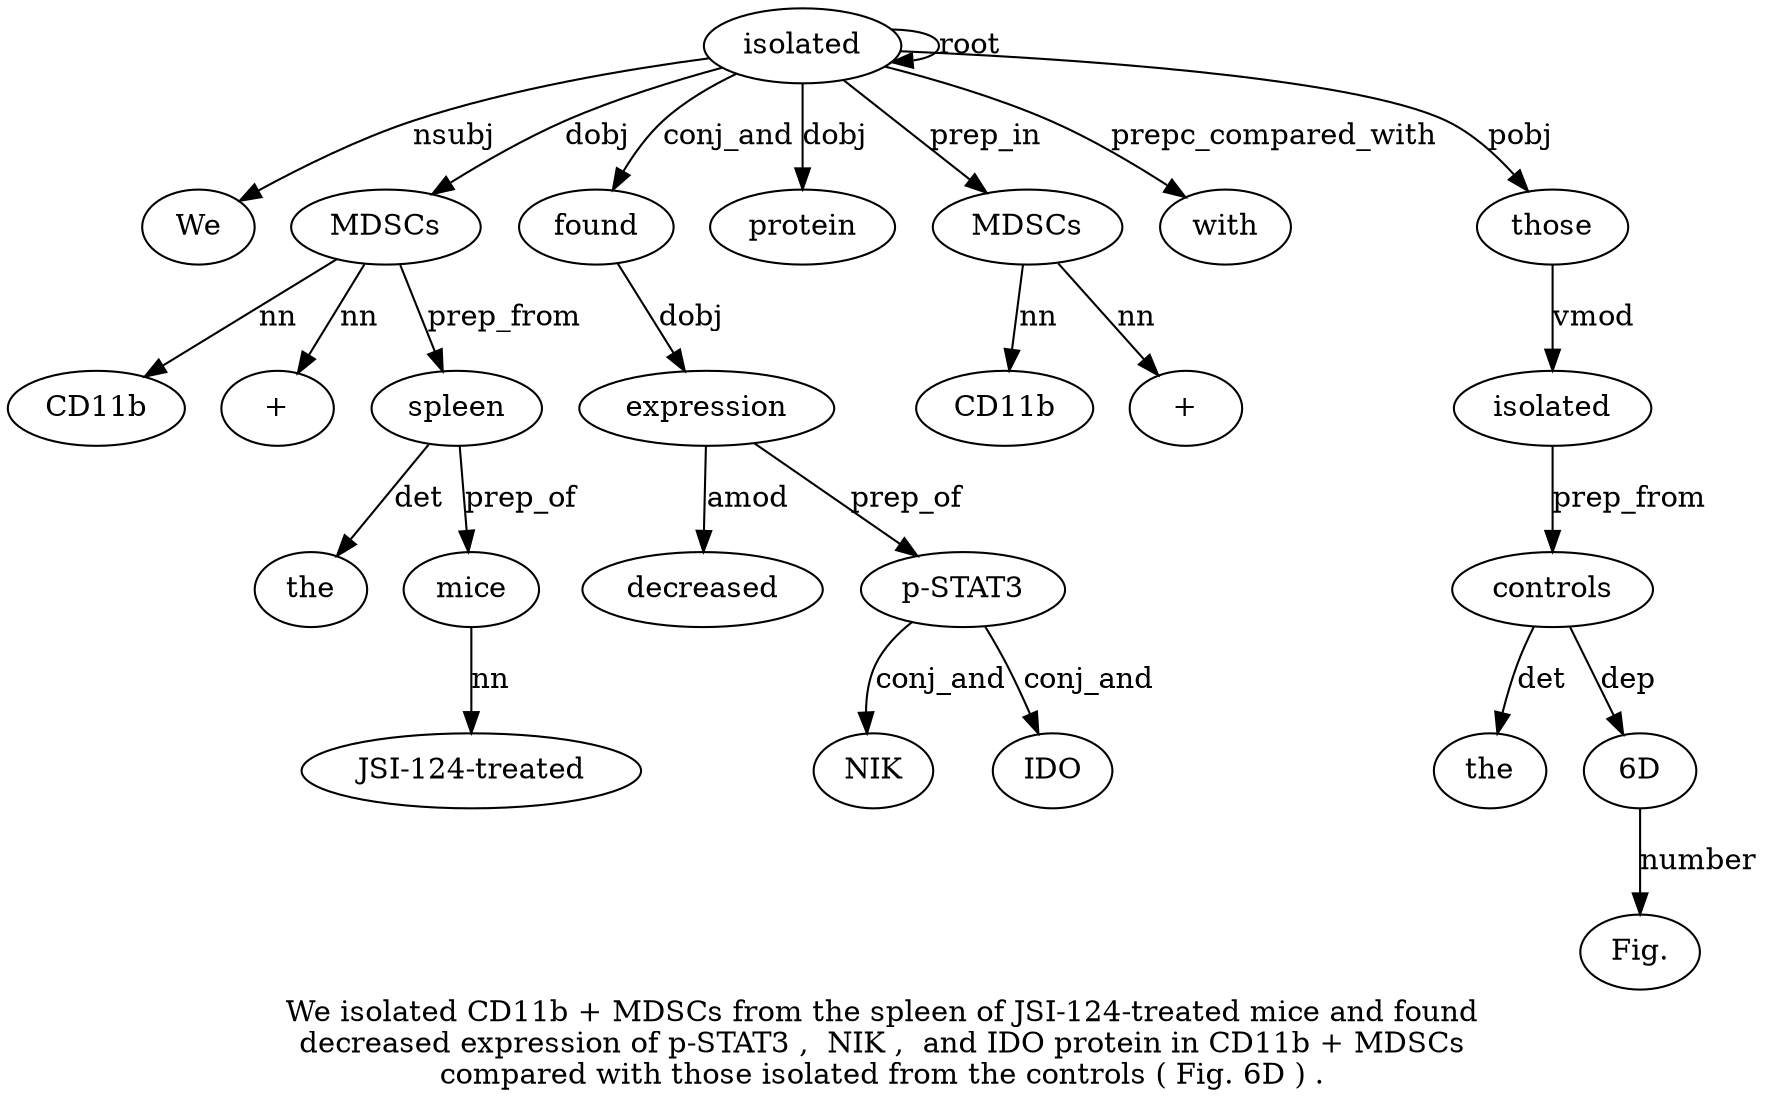 digraph "We isolated CD11b + MDSCs from the spleen of JSI-124-treated mice and found decreased expression of p-STAT3 ,  NIK ,  and IDO protein in CD11b + MDSCs compared with those isolated from the controls ( Fig. 6D ) ." {
label="We isolated CD11b + MDSCs from the spleen of JSI-124-treated mice and found
decreased expression of p-STAT3 ,  NIK ,  and IDO protein in CD11b + MDSCs
compared with those isolated from the controls ( Fig. 6D ) .";
isolated2 [style=filled, fillcolor=white, label=isolated];
We1 [style=filled, fillcolor=white, label=We];
isolated2 -> We1  [label=nsubj];
isolated2 -> isolated2  [label=root];
MDSCs5 [style=filled, fillcolor=white, label=MDSCs];
CD11b3 [style=filled, fillcolor=white, label=CD11b];
MDSCs5 -> CD11b3  [label=nn];
"+4" [style=filled, fillcolor=white, label="+"];
MDSCs5 -> "+4"  [label=nn];
isolated2 -> MDSCs5  [label=dobj];
spleen8 [style=filled, fillcolor=white, label=spleen];
the7 [style=filled, fillcolor=white, label=the];
spleen8 -> the7  [label=det];
MDSCs5 -> spleen8  [label=prep_from];
mice11 [style=filled, fillcolor=white, label=mice];
"JSI-124-treated0" [style=filled, fillcolor=white, label="JSI-124-treated"];
mice11 -> "JSI-124-treated0"  [label=nn];
spleen8 -> mice11  [label=prep_of];
found13 [style=filled, fillcolor=white, label=found];
isolated2 -> found13  [label=conj_and];
expression15 [style=filled, fillcolor=white, label=expression];
decreased14 [style=filled, fillcolor=white, label=decreased];
expression15 -> decreased14  [label=amod];
found13 -> expression15  [label=dobj];
"p-STAT317" [style=filled, fillcolor=white, label="p-STAT3"];
expression15 -> "p-STAT317"  [label=prep_of];
NIK19 [style=filled, fillcolor=white, label=NIK];
"p-STAT317" -> NIK19  [label=conj_and];
IDO22 [style=filled, fillcolor=white, label=IDO];
"p-STAT317" -> IDO22  [label=conj_and];
protein23 [style=filled, fillcolor=white, label=protein];
isolated2 -> protein23  [label=dobj];
MDSCs27 [style=filled, fillcolor=white, label=MDSCs];
CD11b25 [style=filled, fillcolor=white, label=CD11b];
MDSCs27 -> CD11b25  [label=nn];
"+26" [style=filled, fillcolor=white, label="+"];
MDSCs27 -> "+26"  [label=nn];
isolated2 -> MDSCs27  [label=prep_in];
with29 [style=filled, fillcolor=white, label=with];
isolated2 -> with29  [label=prepc_compared_with];
those30 [style=filled, fillcolor=white, label=those];
isolated2 -> those30  [label=pobj];
isolated31 [style=filled, fillcolor=white, label=isolated];
those30 -> isolated31  [label=vmod];
controls34 [style=filled, fillcolor=white, label=controls];
the33 [style=filled, fillcolor=white, label=the];
controls34 -> the33  [label=det];
isolated31 -> controls34  [label=prep_from];
"6D37" [style=filled, fillcolor=white, label="6D"];
"Fig.36" [style=filled, fillcolor=white, label="Fig."];
"6D37" -> "Fig.36"  [label=number];
controls34 -> "6D37"  [label=dep];
}
